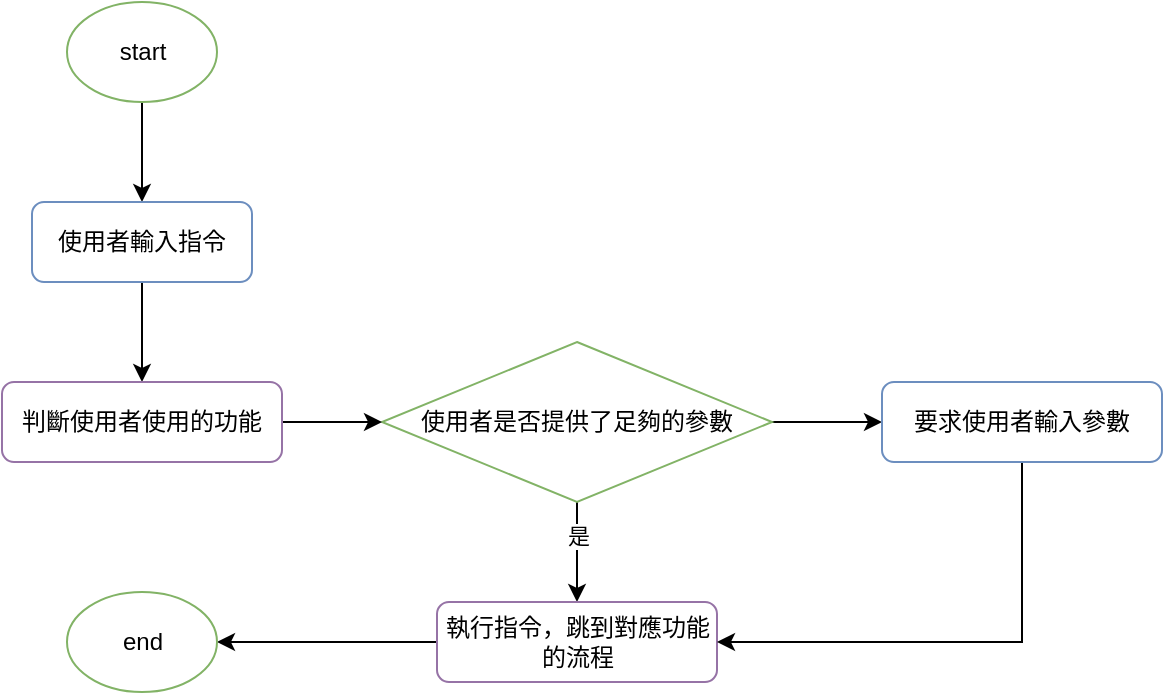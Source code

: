 <mxfile version="20.7.4" type="device"><diagram id="C5RBs43oDa-KdzZeNtuy" name="Page-1"><mxGraphModel dx="788" dy="590" grid="1" gridSize="10" guides="1" tooltips="1" connect="1" arrows="1" fold="1" page="1" pageScale="1" pageWidth="827" pageHeight="1169" math="0" shadow="0"><root><mxCell id="WIyWlLk6GJQsqaUBKTNV-0"/><mxCell id="WIyWlLk6GJQsqaUBKTNV-1" parent="WIyWlLk6GJQsqaUBKTNV-0"/><mxCell id="VdmZRQ4Gtg69KmAXpeGU-4" style="edgeStyle=orthogonalEdgeStyle;rounded=0;orthogonalLoop=1;jettySize=auto;html=1;" edge="1" parent="WIyWlLk6GJQsqaUBKTNV-1" source="VdmZRQ4Gtg69KmAXpeGU-0" target="VdmZRQ4Gtg69KmAXpeGU-1"><mxGeometry relative="1" as="geometry"/></mxCell><mxCell id="VdmZRQ4Gtg69KmAXpeGU-0" value="start" style="ellipse;whiteSpace=wrap;html=1;fillColor=default;strokeColor=#82b366;" vertex="1" parent="WIyWlLk6GJQsqaUBKTNV-1"><mxGeometry x="52.5" y="190" width="75" height="50" as="geometry"/></mxCell><mxCell id="VdmZRQ4Gtg69KmAXpeGU-5" style="edgeStyle=orthogonalEdgeStyle;rounded=0;orthogonalLoop=1;jettySize=auto;html=1;" edge="1" parent="WIyWlLk6GJQsqaUBKTNV-1" source="VdmZRQ4Gtg69KmAXpeGU-1" target="VdmZRQ4Gtg69KmAXpeGU-3"><mxGeometry relative="1" as="geometry"/></mxCell><mxCell id="VdmZRQ4Gtg69KmAXpeGU-1" value="使用者輸入指令" style="rounded=1;whiteSpace=wrap;html=1;fillColor=default;strokeColor=#6c8ebf;" vertex="1" parent="WIyWlLk6GJQsqaUBKTNV-1"><mxGeometry x="35" y="290" width="110" height="40" as="geometry"/></mxCell><mxCell id="VdmZRQ4Gtg69KmAXpeGU-8" style="edgeStyle=orthogonalEdgeStyle;rounded=0;orthogonalLoop=1;jettySize=auto;html=1;" edge="1" parent="WIyWlLk6GJQsqaUBKTNV-1" source="VdmZRQ4Gtg69KmAXpeGU-2" target="VdmZRQ4Gtg69KmAXpeGU-7"><mxGeometry relative="1" as="geometry"/></mxCell><mxCell id="VdmZRQ4Gtg69KmAXpeGU-9" value="是" style="edgeLabel;html=1;align=center;verticalAlign=middle;resizable=0;points=[];" vertex="1" connectable="0" parent="VdmZRQ4Gtg69KmAXpeGU-8"><mxGeometry x="-0.331" relative="1" as="geometry"><mxPoint as="offset"/></mxGeometry></mxCell><mxCell id="VdmZRQ4Gtg69KmAXpeGU-11" style="edgeStyle=orthogonalEdgeStyle;rounded=0;orthogonalLoop=1;jettySize=auto;html=1;" edge="1" parent="WIyWlLk6GJQsqaUBKTNV-1" source="VdmZRQ4Gtg69KmAXpeGU-2" target="VdmZRQ4Gtg69KmAXpeGU-10"><mxGeometry relative="1" as="geometry"/></mxCell><mxCell id="VdmZRQ4Gtg69KmAXpeGU-2" value="使用者是否提供了足夠的參數" style="rhombus;whiteSpace=wrap;html=1;fillColor=#FFFFFF;strokeColor=#82b366;" vertex="1" parent="WIyWlLk6GJQsqaUBKTNV-1"><mxGeometry x="210" y="360" width="195" height="80" as="geometry"/></mxCell><mxCell id="VdmZRQ4Gtg69KmAXpeGU-6" style="edgeStyle=orthogonalEdgeStyle;rounded=0;orthogonalLoop=1;jettySize=auto;html=1;" edge="1" parent="WIyWlLk6GJQsqaUBKTNV-1" source="VdmZRQ4Gtg69KmAXpeGU-3" target="VdmZRQ4Gtg69KmAXpeGU-2"><mxGeometry relative="1" as="geometry"/></mxCell><mxCell id="VdmZRQ4Gtg69KmAXpeGU-3" value="判斷使用者使用的功能" style="rounded=1;whiteSpace=wrap;html=1;fillColor=#FFFFFF;strokeColor=#9673a6;" vertex="1" parent="WIyWlLk6GJQsqaUBKTNV-1"><mxGeometry x="20" y="380" width="140" height="40" as="geometry"/></mxCell><mxCell id="VdmZRQ4Gtg69KmAXpeGU-14" style="edgeStyle=orthogonalEdgeStyle;rounded=0;orthogonalLoop=1;jettySize=auto;html=1;" edge="1" parent="WIyWlLk6GJQsqaUBKTNV-1" source="VdmZRQ4Gtg69KmAXpeGU-7" target="VdmZRQ4Gtg69KmAXpeGU-13"><mxGeometry relative="1" as="geometry"/></mxCell><mxCell id="VdmZRQ4Gtg69KmAXpeGU-7" value="執行指令，跳到對應功能的流程" style="rounded=1;whiteSpace=wrap;html=1;fillColor=#FFFFFF;strokeColor=#9673a6;" vertex="1" parent="WIyWlLk6GJQsqaUBKTNV-1"><mxGeometry x="237.5" y="490" width="140" height="40" as="geometry"/></mxCell><mxCell id="VdmZRQ4Gtg69KmAXpeGU-12" style="edgeStyle=orthogonalEdgeStyle;rounded=0;orthogonalLoop=1;jettySize=auto;html=1;" edge="1" parent="WIyWlLk6GJQsqaUBKTNV-1" source="VdmZRQ4Gtg69KmAXpeGU-10" target="VdmZRQ4Gtg69KmAXpeGU-7"><mxGeometry relative="1" as="geometry"><Array as="points"><mxPoint x="530" y="510"/></Array></mxGeometry></mxCell><mxCell id="VdmZRQ4Gtg69KmAXpeGU-10" value="要求使用者輸入參數" style="rounded=1;whiteSpace=wrap;html=1;fillColor=default;strokeColor=#6c8ebf;" vertex="1" parent="WIyWlLk6GJQsqaUBKTNV-1"><mxGeometry x="460" y="380" width="140" height="40" as="geometry"/></mxCell><mxCell id="VdmZRQ4Gtg69KmAXpeGU-13" value="end" style="ellipse;whiteSpace=wrap;html=1;fillColor=default;strokeColor=#82b366;" vertex="1" parent="WIyWlLk6GJQsqaUBKTNV-1"><mxGeometry x="52.5" y="485" width="75" height="50" as="geometry"/></mxCell></root></mxGraphModel></diagram></mxfile>